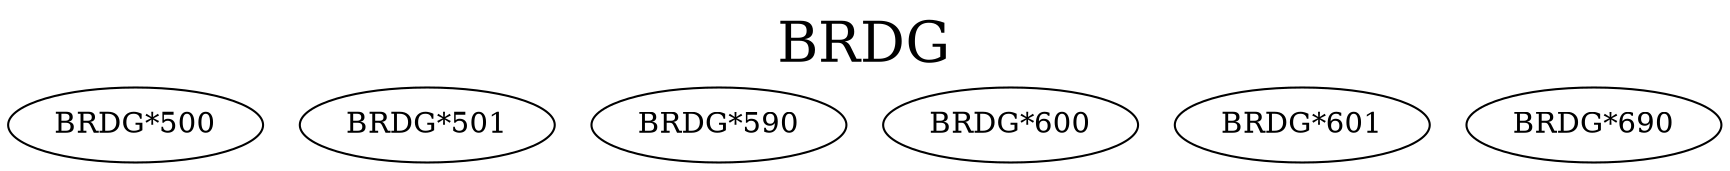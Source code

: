 digraph BRDG {
labelloc = "t";
label = "BRDG"
fontsize = 27;
"BRDG*500"
"BRDG*501"
"BRDG*590"
"BRDG*600"
"BRDG*601"
"BRDG*690"
}
